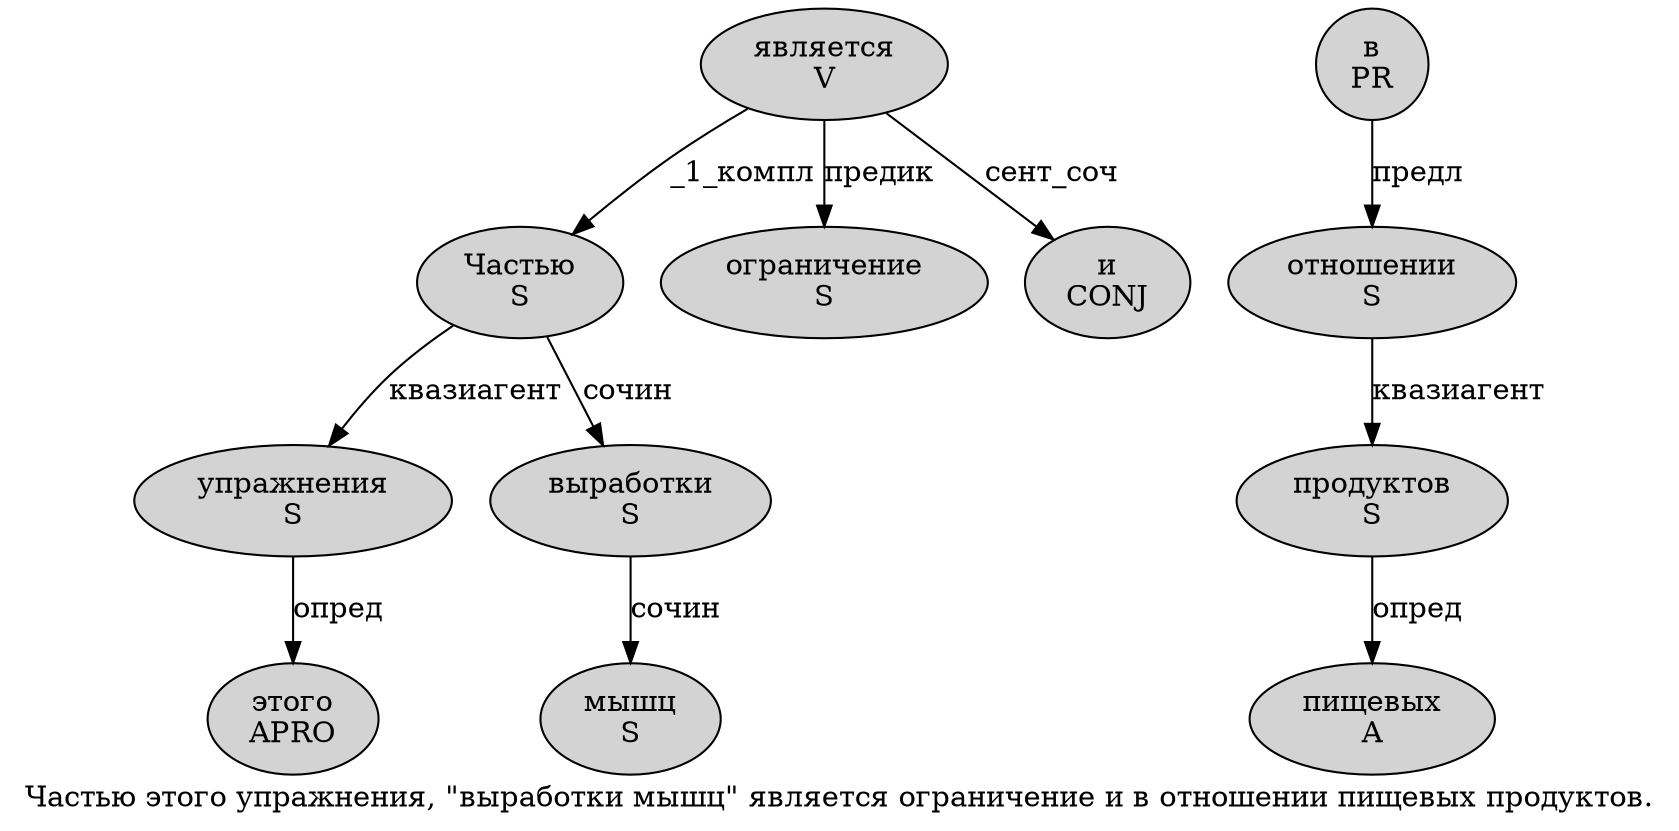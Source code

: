 digraph SENTENCE_1047 {
	graph [label="Частью этого упражнения, \"выработки мышц\" является ограничение и в отношении пищевых продуктов."]
	node [style=filled]
		0 [label="Частью
S" color="" fillcolor=lightgray penwidth=1 shape=ellipse]
		1 [label="этого
APRO" color="" fillcolor=lightgray penwidth=1 shape=ellipse]
		2 [label="упражнения
S" color="" fillcolor=lightgray penwidth=1 shape=ellipse]
		5 [label="выработки
S" color="" fillcolor=lightgray penwidth=1 shape=ellipse]
		6 [label="мышц
S" color="" fillcolor=lightgray penwidth=1 shape=ellipse]
		8 [label="является
V" color="" fillcolor=lightgray penwidth=1 shape=ellipse]
		9 [label="ограничение
S" color="" fillcolor=lightgray penwidth=1 shape=ellipse]
		10 [label="и
CONJ" color="" fillcolor=lightgray penwidth=1 shape=ellipse]
		11 [label="в
PR" color="" fillcolor=lightgray penwidth=1 shape=ellipse]
		12 [label="отношении
S" color="" fillcolor=lightgray penwidth=1 shape=ellipse]
		13 [label="пищевых
A" color="" fillcolor=lightgray penwidth=1 shape=ellipse]
		14 [label="продуктов
S" color="" fillcolor=lightgray penwidth=1 shape=ellipse]
			0 -> 2 [label="квазиагент"]
			0 -> 5 [label="сочин"]
			5 -> 6 [label="сочин"]
			14 -> 13 [label="опред"]
			2 -> 1 [label="опред"]
			12 -> 14 [label="квазиагент"]
			11 -> 12 [label="предл"]
			8 -> 0 [label="_1_компл"]
			8 -> 9 [label="предик"]
			8 -> 10 [label="сент_соч"]
}